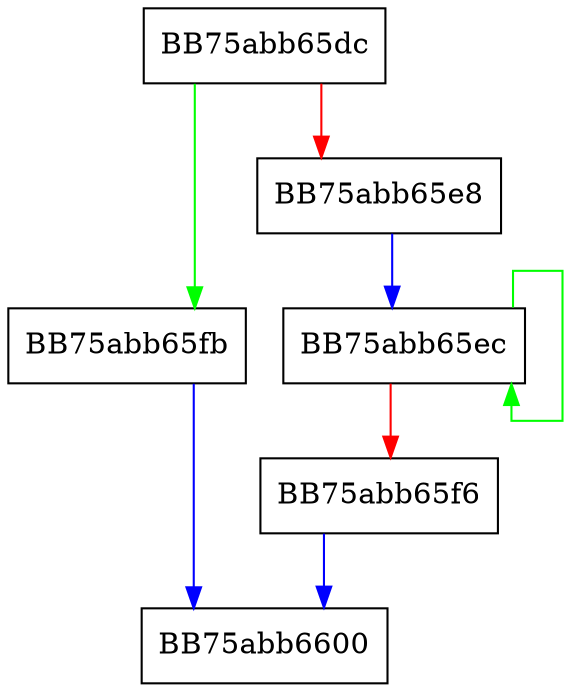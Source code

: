 digraph WPP_SF_sLLLL {
  node [shape="box"];
  graph [splines=ortho];
  BB75abb65dc -> BB75abb65fb [color="green"];
  BB75abb65dc -> BB75abb65e8 [color="red"];
  BB75abb65e8 -> BB75abb65ec [color="blue"];
  BB75abb65ec -> BB75abb65ec [color="green"];
  BB75abb65ec -> BB75abb65f6 [color="red"];
  BB75abb65f6 -> BB75abb6600 [color="blue"];
  BB75abb65fb -> BB75abb6600 [color="blue"];
}